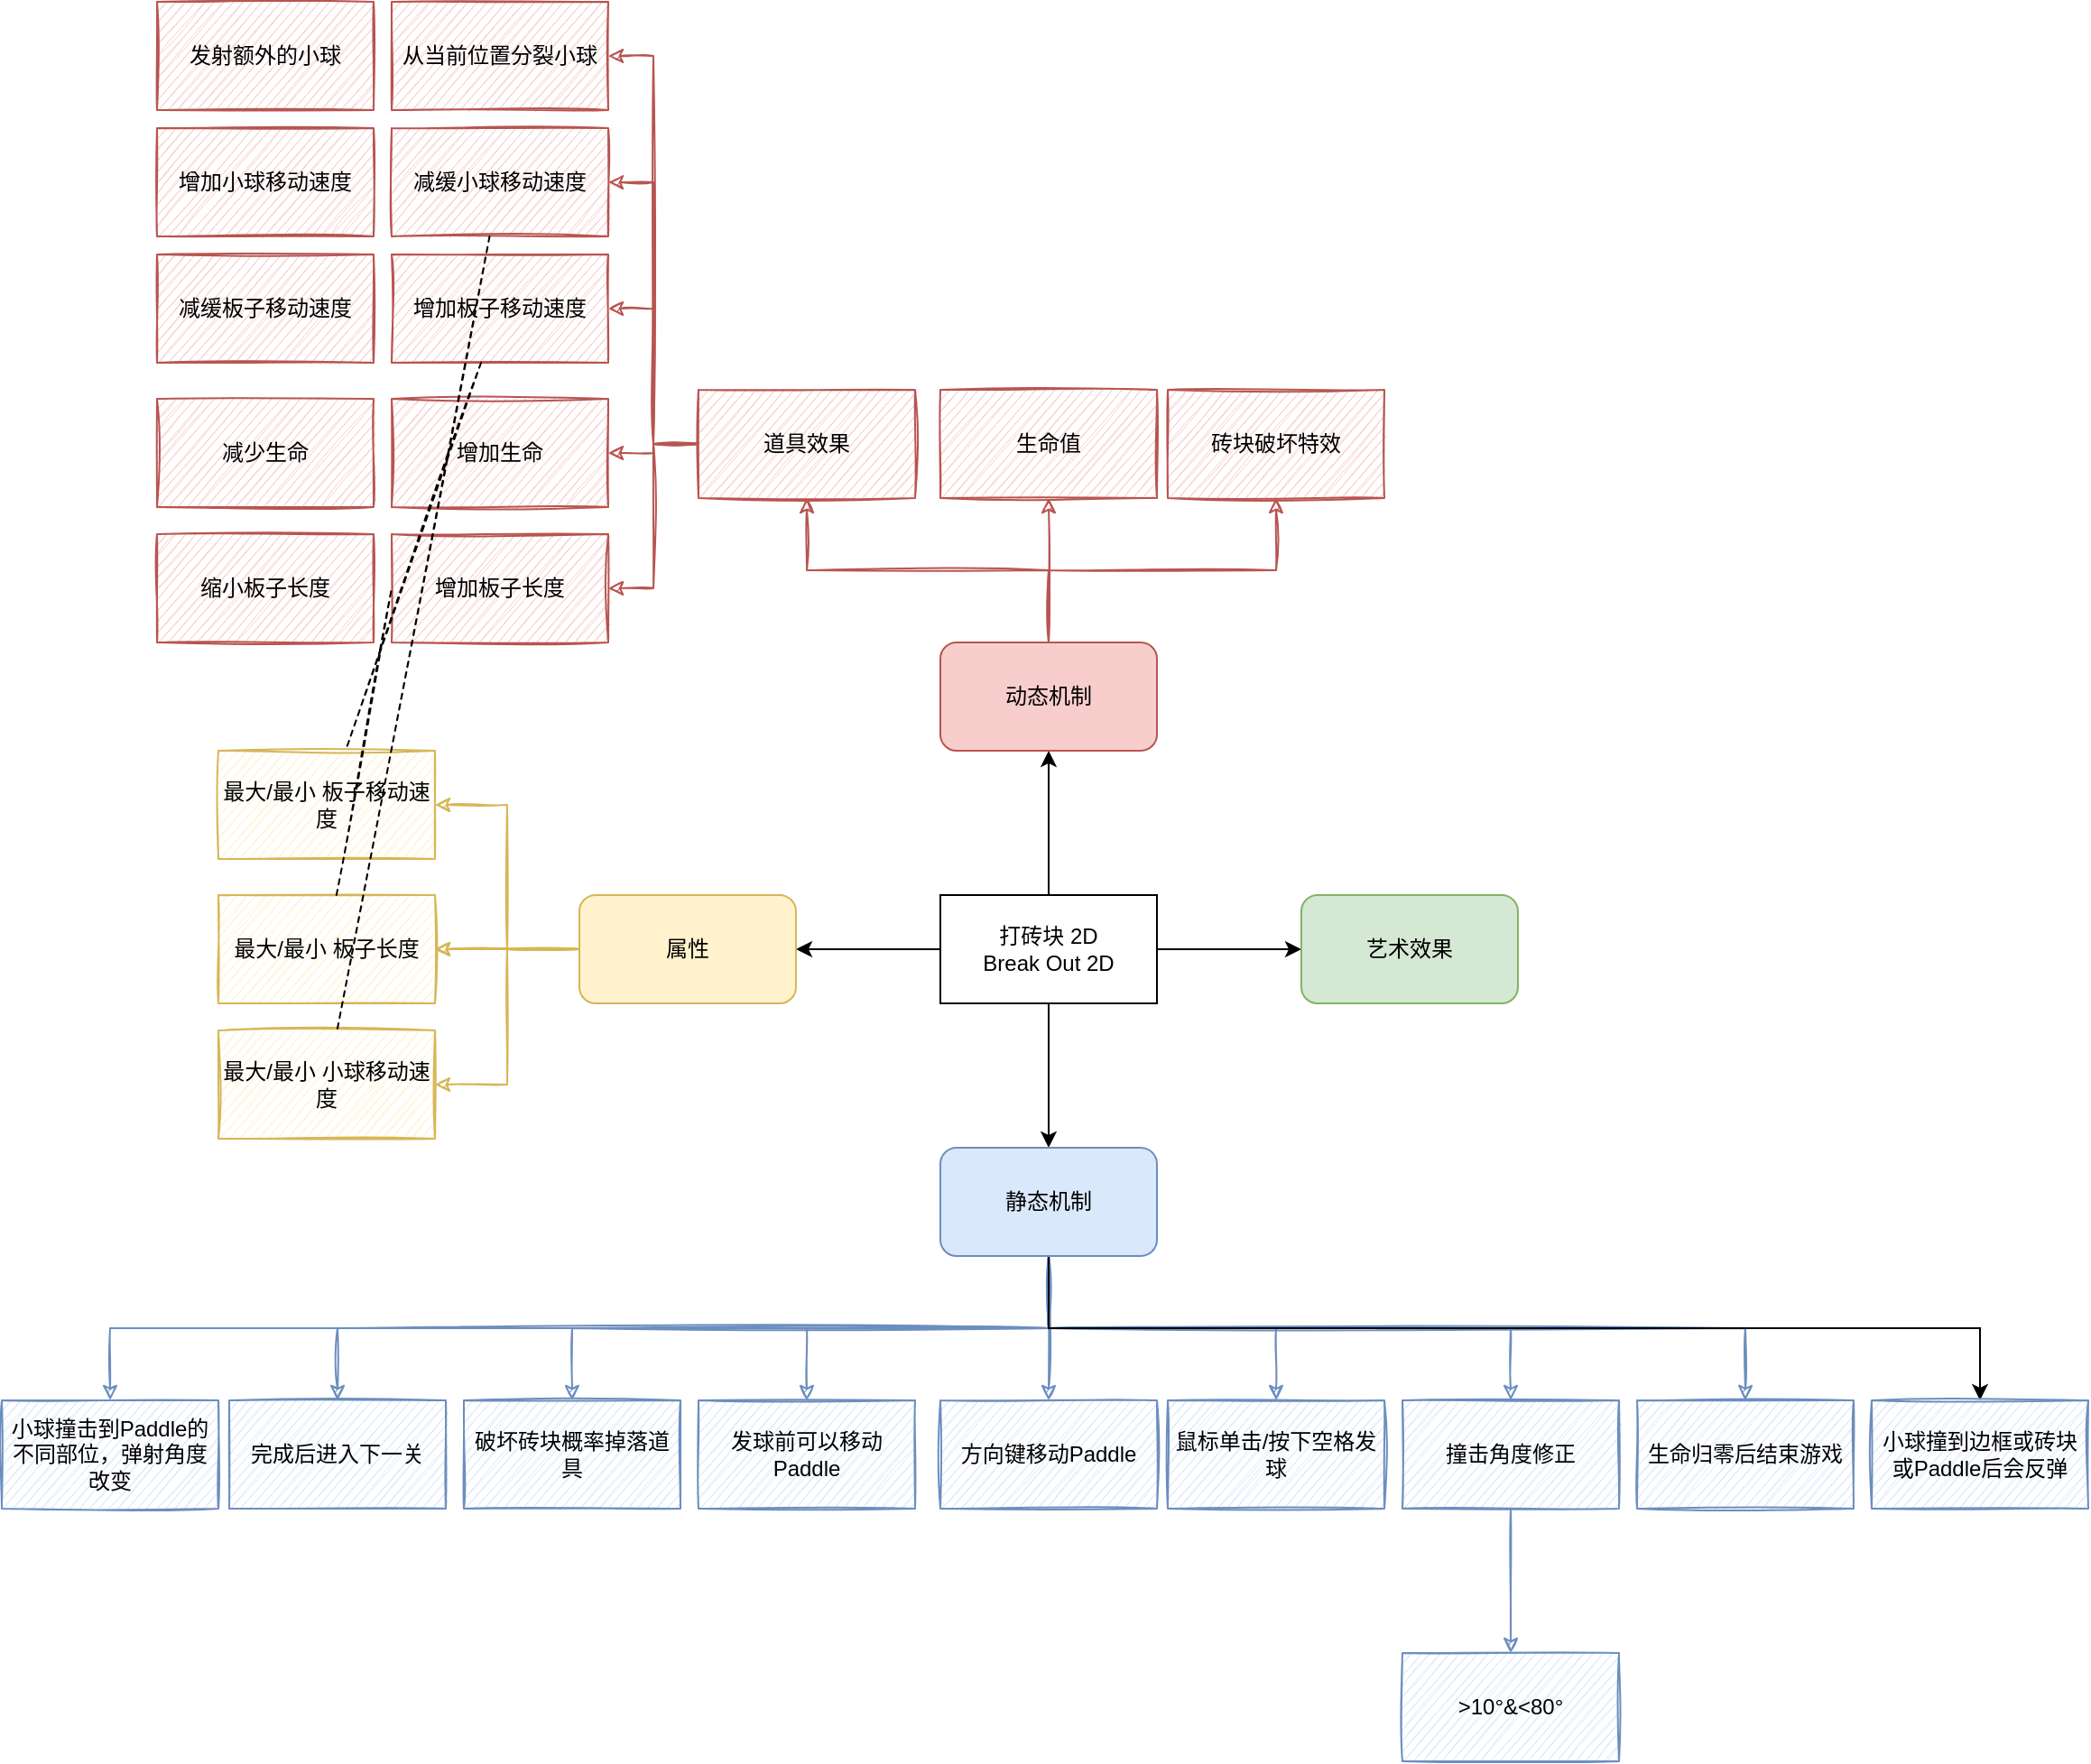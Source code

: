 <mxfile version="15.8.3" type="github" pages="2">
  <diagram id="j4yADAcBJTlE0MgHbFQH" name="Game Design">
    <mxGraphModel dx="2249" dy="767" grid="1" gridSize="10" guides="1" tooltips="1" connect="1" arrows="1" fold="1" page="1" pageScale="1" pageWidth="827" pageHeight="1169" math="0" shadow="0">
      <root>
        <mxCell id="0" />
        <mxCell id="1" parent="0" />
        <mxCell id="lZPO9G5ehcdFBOwL09j4-3" value="" style="edgeStyle=orthogonalEdgeStyle;rounded=0;orthogonalLoop=1;jettySize=auto;html=1;" parent="1" source="lZPO9G5ehcdFBOwL09j4-1" target="lZPO9G5ehcdFBOwL09j4-2" edge="1">
          <mxGeometry relative="1" as="geometry" />
        </mxCell>
        <mxCell id="lZPO9G5ehcdFBOwL09j4-5" value="" style="edgeStyle=orthogonalEdgeStyle;rounded=0;orthogonalLoop=1;jettySize=auto;html=1;" parent="1" source="lZPO9G5ehcdFBOwL09j4-1" target="lZPO9G5ehcdFBOwL09j4-4" edge="1">
          <mxGeometry relative="1" as="geometry" />
        </mxCell>
        <mxCell id="lZPO9G5ehcdFBOwL09j4-7" value="" style="edgeStyle=orthogonalEdgeStyle;rounded=0;orthogonalLoop=1;jettySize=auto;html=1;" parent="1" source="lZPO9G5ehcdFBOwL09j4-1" target="lZPO9G5ehcdFBOwL09j4-6" edge="1">
          <mxGeometry relative="1" as="geometry" />
        </mxCell>
        <mxCell id="lZPO9G5ehcdFBOwL09j4-9" value="" style="edgeStyle=orthogonalEdgeStyle;rounded=0;orthogonalLoop=1;jettySize=auto;html=1;" parent="1" source="lZPO9G5ehcdFBOwL09j4-1" target="lZPO9G5ehcdFBOwL09j4-8" edge="1">
          <mxGeometry relative="1" as="geometry" />
        </mxCell>
        <mxCell id="lZPO9G5ehcdFBOwL09j4-1" value="&lt;div&gt;打砖块 2D&lt;/div&gt;&lt;div&gt;Break Out 2D&lt;br&gt;&lt;/div&gt;" style="rounded=0;whiteSpace=wrap;html=1;" parent="1" vertex="1">
          <mxGeometry x="354" y="555" width="120" height="60" as="geometry" />
        </mxCell>
        <mxCell id="lZPO9G5ehcdFBOwL09j4-2" value="艺术效果" style="whiteSpace=wrap;html=1;rounded=1;fillColor=#d5e8d4;strokeColor=#82b366;" parent="1" vertex="1">
          <mxGeometry x="554" y="555" width="120" height="60" as="geometry" />
        </mxCell>
        <mxCell id="m0IgPKd1K75AwhOamDjl-6" value="" style="edgeStyle=orthogonalEdgeStyle;rounded=0;orthogonalLoop=1;jettySize=auto;html=1;sketch=1;fillColor=#f8cecc;strokeColor=#b85450;" parent="1" source="lZPO9G5ehcdFBOwL09j4-4" target="m0IgPKd1K75AwhOamDjl-5" edge="1">
          <mxGeometry relative="1" as="geometry" />
        </mxCell>
        <mxCell id="m0IgPKd1K75AwhOamDjl-20" value="" style="edgeStyle=orthogonalEdgeStyle;rounded=0;orthogonalLoop=1;jettySize=auto;html=1;exitX=0.5;exitY=0;exitDx=0;exitDy=0;sketch=1;fillColor=#f8cecc;strokeColor=#b85450;" parent="1" source="lZPO9G5ehcdFBOwL09j4-4" target="m0IgPKd1K75AwhOamDjl-19" edge="1">
          <mxGeometry relative="1" as="geometry" />
        </mxCell>
        <mxCell id="m0IgPKd1K75AwhOamDjl-26" value="" style="edgeStyle=orthogonalEdgeStyle;rounded=0;sketch=1;orthogonalLoop=1;jettySize=auto;html=1;exitX=0.5;exitY=0;exitDx=0;exitDy=0;fillColor=#f8cecc;strokeColor=#b85450;" parent="1" source="lZPO9G5ehcdFBOwL09j4-4" target="m0IgPKd1K75AwhOamDjl-25" edge="1">
          <mxGeometry relative="1" as="geometry" />
        </mxCell>
        <mxCell id="lZPO9G5ehcdFBOwL09j4-4" value="动态机制" style="whiteSpace=wrap;html=1;rounded=1;fillColor=#f8cecc;strokeColor=#b85450;" parent="1" vertex="1">
          <mxGeometry x="354" y="415" width="120" height="60" as="geometry" />
        </mxCell>
        <mxCell id="m0IgPKd1K75AwhOamDjl-12" value="" style="edgeStyle=orthogonalEdgeStyle;rounded=0;orthogonalLoop=1;jettySize=auto;html=1;sketch=1;fillColor=#fff2cc;strokeColor=#d6b656;" parent="1" source="lZPO9G5ehcdFBOwL09j4-6" edge="1">
          <mxGeometry relative="1" as="geometry">
            <mxPoint x="74" y="585" as="targetPoint" />
          </mxGeometry>
        </mxCell>
        <mxCell id="m0IgPKd1K75AwhOamDjl-24" value="" style="edgeStyle=orthogonalEdgeStyle;rounded=0;sketch=1;orthogonalLoop=1;jettySize=auto;html=1;fillColor=#fff2cc;strokeColor=#d6b656;" parent="1" source="lZPO9G5ehcdFBOwL09j4-6" target="m0IgPKd1K75AwhOamDjl-23" edge="1">
          <mxGeometry relative="1" as="geometry" />
        </mxCell>
        <mxCell id="m0IgPKd1K75AwhOamDjl-40" value="" style="edgeStyle=orthogonalEdgeStyle;rounded=0;sketch=1;orthogonalLoop=1;jettySize=auto;html=1;entryX=1;entryY=0.5;entryDx=0;entryDy=0;fillColor=#fff2cc;strokeColor=#d6b656;" parent="1" source="lZPO9G5ehcdFBOwL09j4-6" target="m0IgPKd1K75AwhOamDjl-39" edge="1">
          <mxGeometry relative="1" as="geometry" />
        </mxCell>
        <mxCell id="m0IgPKd1K75AwhOamDjl-42" value="" style="edgeStyle=orthogonalEdgeStyle;rounded=0;sketch=1;orthogonalLoop=1;jettySize=auto;html=1;entryX=1;entryY=0.5;entryDx=0;entryDy=0;fillColor=#fff2cc;strokeColor=#d6b656;" parent="1" source="lZPO9G5ehcdFBOwL09j4-6" target="m0IgPKd1K75AwhOamDjl-41" edge="1">
          <mxGeometry relative="1" as="geometry" />
        </mxCell>
        <mxCell id="lZPO9G5ehcdFBOwL09j4-6" value="属性" style="whiteSpace=wrap;html=1;rounded=1;fillColor=#fff2cc;strokeColor=#d6b656;" parent="1" vertex="1">
          <mxGeometry x="154" y="555" width="120" height="60" as="geometry" />
        </mxCell>
        <mxCell id="m0IgPKd1K75AwhOamDjl-2" value="" style="edgeStyle=orthogonalEdgeStyle;rounded=0;orthogonalLoop=1;jettySize=auto;html=1;sketch=1;fillColor=#dae8fc;strokeColor=#6c8ebf;" parent="1" source="lZPO9G5ehcdFBOwL09j4-8" target="m0IgPKd1K75AwhOamDjl-1" edge="1">
          <mxGeometry relative="1" as="geometry" />
        </mxCell>
        <mxCell id="m0IgPKd1K75AwhOamDjl-4" value="" style="edgeStyle=orthogonalEdgeStyle;rounded=0;orthogonalLoop=1;jettySize=auto;html=1;exitX=0.5;exitY=1;exitDx=0;exitDy=0;sketch=1;fillColor=#dae8fc;strokeColor=#6c8ebf;" parent="1" source="lZPO9G5ehcdFBOwL09j4-8" target="m0IgPKd1K75AwhOamDjl-3" edge="1">
          <mxGeometry relative="1" as="geometry" />
        </mxCell>
        <mxCell id="m0IgPKd1K75AwhOamDjl-10" value="" style="edgeStyle=orthogonalEdgeStyle;rounded=0;orthogonalLoop=1;jettySize=auto;html=1;exitX=0.5;exitY=1;exitDx=0;exitDy=0;sketch=1;fillColor=#dae8fc;strokeColor=#6c8ebf;" parent="1" source="lZPO9G5ehcdFBOwL09j4-8" target="m0IgPKd1K75AwhOamDjl-9" edge="1">
          <mxGeometry relative="1" as="geometry" />
        </mxCell>
        <mxCell id="m0IgPKd1K75AwhOamDjl-16" value="" style="edgeStyle=orthogonalEdgeStyle;rounded=0;orthogonalLoop=1;jettySize=auto;html=1;exitX=0.5;exitY=1;exitDx=0;exitDy=0;sketch=1;fillColor=#dae8fc;strokeColor=#6c8ebf;" parent="1" source="lZPO9G5ehcdFBOwL09j4-8" target="m0IgPKd1K75AwhOamDjl-15" edge="1">
          <mxGeometry relative="1" as="geometry" />
        </mxCell>
        <mxCell id="m0IgPKd1K75AwhOamDjl-22" value="" style="edgeStyle=orthogonalEdgeStyle;rounded=0;sketch=1;orthogonalLoop=1;jettySize=auto;html=1;exitX=0.5;exitY=1;exitDx=0;exitDy=0;fillColor=#dae8fc;strokeColor=#6c8ebf;" parent="1" source="lZPO9G5ehcdFBOwL09j4-8" target="m0IgPKd1K75AwhOamDjl-21" edge="1">
          <mxGeometry relative="1" as="geometry" />
        </mxCell>
        <mxCell id="m0IgPKd1K75AwhOamDjl-60" value="" style="edgeStyle=orthogonalEdgeStyle;rounded=0;sketch=1;orthogonalLoop=1;jettySize=auto;html=1;exitX=0.5;exitY=1;exitDx=0;exitDy=0;fillColor=#dae8fc;strokeColor=#6c8ebf;" parent="1" source="lZPO9G5ehcdFBOwL09j4-8" target="m0IgPKd1K75AwhOamDjl-59" edge="1">
          <mxGeometry relative="1" as="geometry" />
        </mxCell>
        <mxCell id="tSwqO1Vi5Pyf7Tqg999F-2" value="" style="edgeStyle=orthogonalEdgeStyle;rounded=0;sketch=1;orthogonalLoop=1;jettySize=auto;html=1;exitX=0.5;exitY=1;exitDx=0;exitDy=0;fillColor=#dae8fc;strokeColor=#6c8ebf;" parent="1" source="lZPO9G5ehcdFBOwL09j4-8" target="tSwqO1Vi5Pyf7Tqg999F-1" edge="1">
          <mxGeometry relative="1" as="geometry" />
        </mxCell>
        <mxCell id="dPDaBg9XrNF3BNNMCKit-2" value="" style="edgeStyle=orthogonalEdgeStyle;rounded=0;sketch=1;orthogonalLoop=1;jettySize=auto;html=1;exitX=0.5;exitY=1;exitDx=0;exitDy=0;fillColor=#dae8fc;strokeColor=#6c8ebf;" parent="1" source="lZPO9G5ehcdFBOwL09j4-8" target="dPDaBg9XrNF3BNNMCKit-1" edge="1">
          <mxGeometry relative="1" as="geometry" />
        </mxCell>
        <mxCell id="AQmOmKvc5tfeNi4i5-iy-2" value="" style="edgeStyle=orthogonalEdgeStyle;rounded=0;orthogonalLoop=1;jettySize=auto;html=1;exitX=0.5;exitY=1;exitDx=0;exitDy=0;" edge="1" parent="1" source="lZPO9G5ehcdFBOwL09j4-8" target="AQmOmKvc5tfeNi4i5-iy-1">
          <mxGeometry relative="1" as="geometry" />
        </mxCell>
        <mxCell id="lZPO9G5ehcdFBOwL09j4-8" value="静态机制" style="whiteSpace=wrap;html=1;rounded=1;fillColor=#dae8fc;strokeColor=#6c8ebf;" parent="1" vertex="1">
          <mxGeometry x="354" y="695" width="120" height="60" as="geometry" />
        </mxCell>
        <mxCell id="m0IgPKd1K75AwhOamDjl-1" value="方向键移动Paddle" style="whiteSpace=wrap;html=1;rounded=0;strokeColor=#6c8ebf;fillColor=#dae8fc;sketch=1;" parent="1" vertex="1">
          <mxGeometry x="354" y="835" width="120" height="60" as="geometry" />
        </mxCell>
        <mxCell id="m0IgPKd1K75AwhOamDjl-3" value="鼠标单击/按下空格发球" style="whiteSpace=wrap;html=1;rounded=0;strokeColor=#6c8ebf;fillColor=#dae8fc;sketch=1;" parent="1" vertex="1">
          <mxGeometry x="480" y="835" width="120" height="60" as="geometry" />
        </mxCell>
        <mxCell id="m0IgPKd1K75AwhOamDjl-5" value="生命值" style="whiteSpace=wrap;html=1;rounded=0;strokeColor=#b85450;fillColor=#f8cecc;sketch=1;" parent="1" vertex="1">
          <mxGeometry x="354" y="275" width="120" height="60" as="geometry" />
        </mxCell>
        <mxCell id="m0IgPKd1K75AwhOamDjl-9" value="发球前可以移动Paddle" style="whiteSpace=wrap;html=1;rounded=0;strokeColor=#6c8ebf;fillColor=#dae8fc;sketch=1;" parent="1" vertex="1">
          <mxGeometry x="220" y="835" width="120" height="60" as="geometry" />
        </mxCell>
        <mxCell id="m0IgPKd1K75AwhOamDjl-18" value="" style="edgeStyle=orthogonalEdgeStyle;rounded=0;orthogonalLoop=1;jettySize=auto;html=1;sketch=1;fillColor=#dae8fc;strokeColor=#6c8ebf;" parent="1" source="m0IgPKd1K75AwhOamDjl-15" target="m0IgPKd1K75AwhOamDjl-17" edge="1">
          <mxGeometry relative="1" as="geometry" />
        </mxCell>
        <mxCell id="m0IgPKd1K75AwhOamDjl-15" value="撞击角度修正" style="whiteSpace=wrap;html=1;rounded=0;strokeColor=#6c8ebf;fillColor=#dae8fc;sketch=1;" parent="1" vertex="1">
          <mxGeometry x="610" y="835" width="120" height="60" as="geometry" />
        </mxCell>
        <mxCell id="m0IgPKd1K75AwhOamDjl-17" value="&lt;div&gt;&amp;gt;10°&amp;amp;&amp;lt;80°&lt;/div&gt;" style="whiteSpace=wrap;html=1;rounded=0;strokeColor=#6c8ebf;fillColor=#dae8fc;sketch=1;" parent="1" vertex="1">
          <mxGeometry x="610" y="975" width="120" height="60" as="geometry" />
        </mxCell>
        <mxCell id="m0IgPKd1K75AwhOamDjl-19" value="砖块破坏特效" style="whiteSpace=wrap;html=1;rounded=0;strokeColor=#b85450;fillColor=#f8cecc;sketch=1;" parent="1" vertex="1">
          <mxGeometry x="480" y="275" width="120" height="60" as="geometry" />
        </mxCell>
        <mxCell id="m0IgPKd1K75AwhOamDjl-21" value="破坏砖块概率掉落道具" style="whiteSpace=wrap;html=1;rounded=0;strokeColor=#6c8ebf;fillColor=#dae8fc;sketch=1;" parent="1" vertex="1">
          <mxGeometry x="90" y="835" width="120" height="60" as="geometry" />
        </mxCell>
        <mxCell id="m0IgPKd1K75AwhOamDjl-23" value="最大/最小 板子长度" style="whiteSpace=wrap;html=1;rounded=0;strokeColor=#d6b656;fillColor=#fff2cc;sketch=1;" parent="1" vertex="1">
          <mxGeometry x="-46" y="555" width="120" height="60" as="geometry" />
        </mxCell>
        <mxCell id="m0IgPKd1K75AwhOamDjl-28" value="" style="edgeStyle=orthogonalEdgeStyle;rounded=0;sketch=1;orthogonalLoop=1;jettySize=auto;html=1;fillColor=#f8cecc;strokeColor=#b85450;" parent="1" source="m0IgPKd1K75AwhOamDjl-25" target="m0IgPKd1K75AwhOamDjl-27" edge="1">
          <mxGeometry relative="1" as="geometry" />
        </mxCell>
        <mxCell id="m0IgPKd1K75AwhOamDjl-30" value="" style="edgeStyle=orthogonalEdgeStyle;rounded=0;sketch=1;orthogonalLoop=1;jettySize=auto;html=1;startArrow=none;entryX=1;entryY=0.5;entryDx=0;entryDy=0;exitX=0;exitY=0.5;exitDx=0;exitDy=0;fillColor=#f8cecc;strokeColor=#b85450;" parent="1" source="m0IgPKd1K75AwhOamDjl-25" target="m0IgPKd1K75AwhOamDjl-29" edge="1">
          <mxGeometry relative="1" as="geometry">
            <mxPoint x="290" y="150" as="sourcePoint" />
          </mxGeometry>
        </mxCell>
        <mxCell id="m0IgPKd1K75AwhOamDjl-32" value="" style="edgeStyle=orthogonalEdgeStyle;rounded=0;sketch=1;orthogonalLoop=1;jettySize=auto;html=1;exitX=0;exitY=0.5;exitDx=0;exitDy=0;entryX=1;entryY=0.5;entryDx=0;entryDy=0;fillColor=#f8cecc;strokeColor=#b85450;" parent="1" source="m0IgPKd1K75AwhOamDjl-25" target="m0IgPKd1K75AwhOamDjl-31" edge="1">
          <mxGeometry relative="1" as="geometry" />
        </mxCell>
        <mxCell id="m0IgPKd1K75AwhOamDjl-34" value="" style="edgeStyle=orthogonalEdgeStyle;rounded=0;sketch=1;orthogonalLoop=1;jettySize=auto;html=1;exitX=0;exitY=0.5;exitDx=0;exitDy=0;entryX=1;entryY=0.5;entryDx=0;entryDy=0;fillColor=#f8cecc;strokeColor=#b85450;" parent="1" source="m0IgPKd1K75AwhOamDjl-25" target="m0IgPKd1K75AwhOamDjl-33" edge="1">
          <mxGeometry relative="1" as="geometry" />
        </mxCell>
        <mxCell id="m0IgPKd1K75AwhOamDjl-47" value="" style="edgeStyle=orthogonalEdgeStyle;rounded=0;sketch=1;orthogonalLoop=1;jettySize=auto;html=1;exitX=0;exitY=0.5;exitDx=0;exitDy=0;entryX=1;entryY=0.5;entryDx=0;entryDy=0;fillColor=#f8cecc;strokeColor=#b85450;" parent="1" source="m0IgPKd1K75AwhOamDjl-25" target="m0IgPKd1K75AwhOamDjl-46" edge="1">
          <mxGeometry relative="1" as="geometry">
            <mxPoint x="300" y="120" as="targetPoint" />
          </mxGeometry>
        </mxCell>
        <mxCell id="m0IgPKd1K75AwhOamDjl-25" value="道具效果" style="whiteSpace=wrap;html=1;rounded=0;strokeColor=#b85450;fillColor=#f8cecc;sketch=1;" parent="1" vertex="1">
          <mxGeometry x="220" y="275" width="120" height="60" as="geometry" />
        </mxCell>
        <mxCell id="m0IgPKd1K75AwhOamDjl-27" value="增加生命" style="whiteSpace=wrap;html=1;rounded=0;strokeColor=#b85450;fillColor=#f8cecc;sketch=1;" parent="1" vertex="1">
          <mxGeometry x="50" y="280" width="120" height="60" as="geometry" />
        </mxCell>
        <mxCell id="m0IgPKd1K75AwhOamDjl-29" value="从当前位置分裂小球" style="whiteSpace=wrap;html=1;rounded=0;strokeColor=#b85450;fillColor=#f8cecc;sketch=1;" parent="1" vertex="1">
          <mxGeometry x="50" y="60" width="120" height="60" as="geometry" />
        </mxCell>
        <mxCell id="m0IgPKd1K75AwhOamDjl-31" value="增加板子移动速度" style="whiteSpace=wrap;html=1;rounded=0;strokeColor=#b85450;fillColor=#f8cecc;sketch=1;" parent="1" vertex="1">
          <mxGeometry x="50" y="200" width="120" height="60" as="geometry" />
        </mxCell>
        <mxCell id="m0IgPKd1K75AwhOamDjl-33" value="增加板子长度" style="whiteSpace=wrap;html=1;rounded=0;strokeColor=#b85450;fillColor=#f8cecc;sketch=1;" parent="1" vertex="1">
          <mxGeometry x="50" y="355" width="120" height="60" as="geometry" />
        </mxCell>
        <mxCell id="m0IgPKd1K75AwhOamDjl-35" value="缩小板子长度" style="whiteSpace=wrap;html=1;rounded=0;strokeColor=#b85450;fillColor=#f8cecc;sketch=1;" parent="1" vertex="1">
          <mxGeometry x="-80" y="355" width="120" height="60" as="geometry" />
        </mxCell>
        <mxCell id="m0IgPKd1K75AwhOamDjl-37" value="增加小球移动速度" style="whiteSpace=wrap;html=1;rounded=0;strokeColor=#b85450;fillColor=#f8cecc;sketch=1;" parent="1" vertex="1">
          <mxGeometry x="-80" y="130" width="120" height="60" as="geometry" />
        </mxCell>
        <mxCell id="m0IgPKd1K75AwhOamDjl-39" value="最大/最小 板子移动速度" style="whiteSpace=wrap;html=1;rounded=0;strokeColor=#d6b656;fillColor=#fff2cc;sketch=1;" parent="1" vertex="1">
          <mxGeometry x="-46" y="475" width="120" height="60" as="geometry" />
        </mxCell>
        <mxCell id="m0IgPKd1K75AwhOamDjl-41" value="最大/最小 小球移动速度" style="whiteSpace=wrap;html=1;rounded=0;strokeColor=#d6b656;fillColor=#fff2cc;sketch=1;" parent="1" vertex="1">
          <mxGeometry x="-46" y="630" width="120" height="60" as="geometry" />
        </mxCell>
        <mxCell id="m0IgPKd1K75AwhOamDjl-44" value="减少生命" style="whiteSpace=wrap;html=1;rounded=0;strokeColor=#b85450;fillColor=#f8cecc;sketch=1;" parent="1" vertex="1">
          <mxGeometry x="-80" y="280" width="120" height="60" as="geometry" />
        </mxCell>
        <mxCell id="m0IgPKd1K75AwhOamDjl-48" value="减缓板子移动速度" style="whiteSpace=wrap;html=1;rounded=0;strokeColor=#b85450;fillColor=#f8cecc;sketch=1;" parent="1" vertex="1">
          <mxGeometry x="-80" y="200" width="120" height="60" as="geometry" />
        </mxCell>
        <mxCell id="m0IgPKd1K75AwhOamDjl-46" value="减缓小球移动速度" style="whiteSpace=wrap;html=1;rounded=0;strokeColor=#b85450;fillColor=#f8cecc;sketch=1;" parent="1" vertex="1">
          <mxGeometry x="50" y="130" width="120" height="60" as="geometry" />
        </mxCell>
        <mxCell id="m0IgPKd1K75AwhOamDjl-53" value="发射额外的小球" style="whiteSpace=wrap;html=1;rounded=0;strokeColor=#b85450;fillColor=#f8cecc;sketch=1;" parent="1" vertex="1">
          <mxGeometry x="-80" y="60" width="120" height="60" as="geometry" />
        </mxCell>
        <mxCell id="m0IgPKd1K75AwhOamDjl-54" value="" style="endArrow=none;dashed=1;html=1;rounded=0;sketch=1;entryX=0;entryY=0.5;entryDx=0;entryDy=0;" parent="1" source="m0IgPKd1K75AwhOamDjl-23" target="m0IgPKd1K75AwhOamDjl-33" edge="1">
          <mxGeometry width="50" height="50" relative="1" as="geometry">
            <mxPoint x="-280" y="520" as="sourcePoint" />
            <mxPoint x="-230" y="470" as="targetPoint" />
          </mxGeometry>
        </mxCell>
        <mxCell id="m0IgPKd1K75AwhOamDjl-55" value="" style="endArrow=none;dashed=1;html=1;rounded=0;sketch=1;" parent="1" source="m0IgPKd1K75AwhOamDjl-31" target="m0IgPKd1K75AwhOamDjl-39" edge="1">
          <mxGeometry width="50" height="50" relative="1" as="geometry">
            <mxPoint x="-250" y="510" as="sourcePoint" />
            <mxPoint x="-200" y="460" as="targetPoint" />
          </mxGeometry>
        </mxCell>
        <mxCell id="m0IgPKd1K75AwhOamDjl-56" value="" style="endArrow=none;dashed=1;html=1;rounded=0;sketch=1;" parent="1" source="m0IgPKd1K75AwhOamDjl-46" target="m0IgPKd1K75AwhOamDjl-41" edge="1">
          <mxGeometry width="50" height="50" relative="1" as="geometry">
            <mxPoint x="-200" y="620" as="sourcePoint" />
            <mxPoint x="-150" y="570" as="targetPoint" />
          </mxGeometry>
        </mxCell>
        <mxCell id="m0IgPKd1K75AwhOamDjl-59" value="完成后进入下一关" style="whiteSpace=wrap;html=1;rounded=0;strokeColor=#6c8ebf;fillColor=#dae8fc;sketch=1;" parent="1" vertex="1">
          <mxGeometry x="-40" y="835" width="120" height="60" as="geometry" />
        </mxCell>
        <mxCell id="tSwqO1Vi5Pyf7Tqg999F-1" value="生命归零后结束游戏" style="whiteSpace=wrap;html=1;rounded=0;strokeColor=#6c8ebf;fillColor=#dae8fc;sketch=1;" parent="1" vertex="1">
          <mxGeometry x="740" y="835" width="120" height="60" as="geometry" />
        </mxCell>
        <mxCell id="dPDaBg9XrNF3BNNMCKit-1" value="小球撞击到Paddle的不同部位，弹射角度改变" style="whiteSpace=wrap;html=1;rounded=0;strokeColor=#6c8ebf;fillColor=#dae8fc;sketch=1;" parent="1" vertex="1">
          <mxGeometry x="-166" y="835" width="120" height="60" as="geometry" />
        </mxCell>
        <mxCell id="AQmOmKvc5tfeNi4i5-iy-1" value="小球撞到边框或砖块或Paddle后会反弹" style="whiteSpace=wrap;html=1;rounded=0;strokeColor=#6c8ebf;fillColor=#dae8fc;sketch=1;" vertex="1" parent="1">
          <mxGeometry x="870" y="835" width="120" height="60" as="geometry" />
        </mxCell>
      </root>
    </mxGraphModel>
  </diagram>
  <diagram id="9mextw0oVyvGEGGCA2Yd" name="Game Structure">
    <mxGraphModel dx="2889" dy="1112" grid="1" gridSize="10" guides="1" tooltips="1" connect="1" arrows="1" fold="1" page="1" pageScale="1" pageWidth="827" pageHeight="1169" math="0" shadow="0">
      <root>
        <mxCell id="uuFzfXdyZzTkFxvxR00C-0" />
        <mxCell id="uuFzfXdyZzTkFxvxR00C-1" parent="uuFzfXdyZzTkFxvxR00C-0" />
        <mxCell id="GmsSr2zwYf_i3lfqAFIg-0" value="" style="edgeStyle=orthogonalEdgeStyle;rounded=0;orthogonalLoop=1;jettySize=auto;html=1;" parent="uuFzfXdyZzTkFxvxR00C-1" source="GmsSr2zwYf_i3lfqAFIg-5" target="GmsSr2zwYf_i3lfqAFIg-6" edge="1">
          <mxGeometry relative="1" as="geometry" />
        </mxCell>
        <mxCell id="GmsSr2zwYf_i3lfqAFIg-1" value="" style="edgeStyle=orthogonalEdgeStyle;rounded=0;orthogonalLoop=1;jettySize=auto;html=1;" parent="uuFzfXdyZzTkFxvxR00C-1" source="GmsSr2zwYf_i3lfqAFIg-5" target="GmsSr2zwYf_i3lfqAFIg-7" edge="1">
          <mxGeometry relative="1" as="geometry" />
        </mxCell>
        <mxCell id="GmsSr2zwYf_i3lfqAFIg-2" value="" style="edgeStyle=orthogonalEdgeStyle;rounded=0;orthogonalLoop=1;jettySize=auto;html=1;" parent="uuFzfXdyZzTkFxvxR00C-1" source="GmsSr2zwYf_i3lfqAFIg-5" target="GmsSr2zwYf_i3lfqAFIg-8" edge="1">
          <mxGeometry relative="1" as="geometry" />
        </mxCell>
        <mxCell id="GmsSr2zwYf_i3lfqAFIg-3" value="" style="edgeStyle=orthogonalEdgeStyle;rounded=0;orthogonalLoop=1;jettySize=auto;html=1;" parent="uuFzfXdyZzTkFxvxR00C-1" source="GmsSr2zwYf_i3lfqAFIg-5" target="GmsSr2zwYf_i3lfqAFIg-9" edge="1">
          <mxGeometry relative="1" as="geometry" />
        </mxCell>
        <mxCell id="GmsSr2zwYf_i3lfqAFIg-4" value="" style="edgeStyle=orthogonalEdgeStyle;rounded=0;sketch=0;orthogonalLoop=1;jettySize=auto;html=1;shadow=0;entryX=0;entryY=0.5;entryDx=0;entryDy=0;" parent="uuFzfXdyZzTkFxvxR00C-1" source="GmsSr2zwYf_i3lfqAFIg-5" target="GmsSr2zwYf_i3lfqAFIg-10" edge="1">
          <mxGeometry relative="1" as="geometry" />
        </mxCell>
        <mxCell id="GmsSr2zwYf_i3lfqAFIg-5" value="&lt;div&gt;打砖块 2D&lt;br&gt;&lt;/div&gt;&lt;div&gt;Breakout 2D&lt;/div&gt;" style="rounded=0;whiteSpace=wrap;html=1;" parent="uuFzfXdyZzTkFxvxR00C-1" vertex="1">
          <mxGeometry x="354" y="555" width="120" height="60" as="geometry" />
        </mxCell>
        <mxCell id="Kpxj5F9NC7Hcf8MuxwXi-1" value="" style="edgeStyle=orthogonalEdgeStyle;rounded=0;sketch=1;orthogonalLoop=1;jettySize=auto;html=1;fillColor=#f8cecc;strokeColor=#b85450;" parent="uuFzfXdyZzTkFxvxR00C-1" source="GmsSr2zwYf_i3lfqAFIg-6" target="Kpxj5F9NC7Hcf8MuxwXi-0" edge="1">
          <mxGeometry relative="1" as="geometry" />
        </mxCell>
        <mxCell id="GmsSr2zwYf_i3lfqAFIg-6" value="&lt;div&gt;Enums&lt;/div&gt;&lt;div&gt;枚举&lt;br&gt;&lt;/div&gt;" style="whiteSpace=wrap;html=1;rounded=1;fillColor=#f8cecc;strokeColor=#b85450;sketch=0;" parent="uuFzfXdyZzTkFxvxR00C-1" vertex="1">
          <mxGeometry x="354" y="415" width="120" height="60" as="geometry" />
        </mxCell>
        <mxCell id="Kpxj5F9NC7Hcf8MuxwXi-3" value="" style="edgeStyle=orthogonalEdgeStyle;rounded=0;sketch=1;orthogonalLoop=1;jettySize=auto;html=1;fillColor=#d5e8d4;strokeColor=#82b366;" parent="uuFzfXdyZzTkFxvxR00C-1" source="GmsSr2zwYf_i3lfqAFIg-7" target="Kpxj5F9NC7Hcf8MuxwXi-2" edge="1">
          <mxGeometry relative="1" as="geometry" />
        </mxCell>
        <mxCell id="HQX9oofSXuFN23WW5Z-N-1" value="" style="edgeStyle=orthogonalEdgeStyle;rounded=0;sketch=1;orthogonalLoop=1;jettySize=auto;html=1;entryX=0;entryY=0.5;entryDx=0;entryDy=0;fillColor=#d5e8d4;strokeColor=#82b366;" parent="uuFzfXdyZzTkFxvxR00C-1" source="GmsSr2zwYf_i3lfqAFIg-7" target="HQX9oofSXuFN23WW5Z-N-0" edge="1">
          <mxGeometry relative="1" as="geometry" />
        </mxCell>
        <mxCell id="HQX9oofSXuFN23WW5Z-N-3" value="" style="edgeStyle=orthogonalEdgeStyle;rounded=0;sketch=1;orthogonalLoop=1;jettySize=auto;html=1;entryX=0;entryY=0.5;entryDx=0;entryDy=0;fillColor=#d5e8d4;strokeColor=#82b366;" parent="uuFzfXdyZzTkFxvxR00C-1" source="GmsSr2zwYf_i3lfqAFIg-7" target="HQX9oofSXuFN23WW5Z-N-2" edge="1">
          <mxGeometry relative="1" as="geometry" />
        </mxCell>
        <mxCell id="0vdhFtSsj3f7KYkm6HMj-17" value="" style="edgeStyle=orthogonalEdgeStyle;rounded=0;sketch=1;orthogonalLoop=1;jettySize=auto;html=1;entryX=0;entryY=0.5;entryDx=0;entryDy=0;fillColor=#d5e8d4;strokeColor=#82b366;" parent="uuFzfXdyZzTkFxvxR00C-1" source="GmsSr2zwYf_i3lfqAFIg-7" target="0vdhFtSsj3f7KYkm6HMj-16" edge="1">
          <mxGeometry relative="1" as="geometry" />
        </mxCell>
        <mxCell id="GmsSr2zwYf_i3lfqAFIg-7" value="&lt;div&gt;Game Objects&lt;/div&gt;游戏对象" style="whiteSpace=wrap;html=1;rounded=1;fillColor=#d5e8d4;strokeColor=#82b366;sketch=0;" parent="uuFzfXdyZzTkFxvxR00C-1" vertex="1">
          <mxGeometry x="554" y="555" width="120" height="60" as="geometry" />
        </mxCell>
        <mxCell id="Kpxj5F9NC7Hcf8MuxwXi-7" value="" style="edgeStyle=orthogonalEdgeStyle;rounded=0;sketch=1;orthogonalLoop=1;jettySize=auto;html=1;fillColor=#dae8fc;strokeColor=#6c8ebf;exitX=0.5;exitY=1;exitDx=0;exitDy=0;" parent="uuFzfXdyZzTkFxvxR00C-1" source="GmsSr2zwYf_i3lfqAFIg-8" target="Kpxj5F9NC7Hcf8MuxwXi-6" edge="1">
          <mxGeometry relative="1" as="geometry" />
        </mxCell>
        <mxCell id="2XwQVIYbjwrB-QFxlzP2-19" value="" style="edgeStyle=orthogonalEdgeStyle;rounded=0;sketch=1;orthogonalLoop=1;jettySize=auto;html=1;exitX=0.5;exitY=1;exitDx=0;exitDy=0;fillColor=#dae8fc;strokeColor=#6c8ebf;" parent="uuFzfXdyZzTkFxvxR00C-1" source="GmsSr2zwYf_i3lfqAFIg-8" target="2XwQVIYbjwrB-QFxlzP2-18" edge="1">
          <mxGeometry relative="1" as="geometry" />
        </mxCell>
        <mxCell id="GmsSr2zwYf_i3lfqAFIg-8" value="DataObjects (Non MonoBehaviour)" style="whiteSpace=wrap;html=1;rounded=1;fillColor=#dae8fc;strokeColor=#6c8ebf;sketch=0;" parent="uuFzfXdyZzTkFxvxR00C-1" vertex="1">
          <mxGeometry x="354" y="695" width="120" height="60" as="geometry" />
        </mxCell>
        <mxCell id="Kpxj5F9NC7Hcf8MuxwXi-9" value="" style="edgeStyle=orthogonalEdgeStyle;rounded=0;sketch=1;orthogonalLoop=1;jettySize=auto;html=1;fillColor=#fff2cc;strokeColor=#d6b656;" parent="uuFzfXdyZzTkFxvxR00C-1" source="GmsSr2zwYf_i3lfqAFIg-9" target="Kpxj5F9NC7Hcf8MuxwXi-8" edge="1">
          <mxGeometry relative="1" as="geometry" />
        </mxCell>
        <mxCell id="AwJRDwYDlifmoRVsQUEh-1" value="" style="edgeStyle=orthogonalEdgeStyle;rounded=0;sketch=1;orthogonalLoop=1;jettySize=auto;html=1;entryX=1;entryY=0.5;entryDx=0;entryDy=0;fillColor=#fff2cc;strokeColor=#d6b656;" parent="uuFzfXdyZzTkFxvxR00C-1" source="GmsSr2zwYf_i3lfqAFIg-9" target="AwJRDwYDlifmoRVsQUEh-0" edge="1">
          <mxGeometry relative="1" as="geometry" />
        </mxCell>
        <mxCell id="HQX9oofSXuFN23WW5Z-N-20" value="" style="edgeStyle=orthogonalEdgeStyle;rounded=0;sketch=1;orthogonalLoop=1;jettySize=auto;html=1;entryX=1;entryY=0.5;entryDx=0;entryDy=0;fillColor=#fff2cc;strokeColor=#d6b656;" parent="uuFzfXdyZzTkFxvxR00C-1" source="GmsSr2zwYf_i3lfqAFIg-9" target="HQX9oofSXuFN23WW5Z-N-19" edge="1">
          <mxGeometry relative="1" as="geometry" />
        </mxCell>
        <mxCell id="HQX9oofSXuFN23WW5Z-N-22" value="" style="edgeStyle=orthogonalEdgeStyle;rounded=0;sketch=1;orthogonalLoop=1;jettySize=auto;html=1;entryX=1;entryY=0.5;entryDx=0;entryDy=0;fillColor=#fff2cc;strokeColor=#d6b656;" parent="uuFzfXdyZzTkFxvxR00C-1" source="GmsSr2zwYf_i3lfqAFIg-9" target="HQX9oofSXuFN23WW5Z-N-21" edge="1">
          <mxGeometry relative="1" as="geometry" />
        </mxCell>
        <mxCell id="GmsSr2zwYf_i3lfqAFIg-9" value="&lt;div&gt;Managers&lt;/div&gt;&lt;div&gt;管理&lt;br&gt;&lt;/div&gt;" style="whiteSpace=wrap;html=1;rounded=1;fillColor=#fff2cc;strokeColor=#d6b656;" parent="uuFzfXdyZzTkFxvxR00C-1" vertex="1">
          <mxGeometry x="154" y="555" width="120" height="60" as="geometry" />
        </mxCell>
        <mxCell id="Kpxj5F9NC7Hcf8MuxwXi-5" value="" style="edgeStyle=orthogonalEdgeStyle;rounded=0;sketch=1;orthogonalLoop=1;jettySize=auto;html=1;fillColor=#e1d5e7;strokeColor=#9673a6;" parent="uuFzfXdyZzTkFxvxR00C-1" source="GmsSr2zwYf_i3lfqAFIg-10" target="Kpxj5F9NC7Hcf8MuxwXi-4" edge="1">
          <mxGeometry relative="1" as="geometry" />
        </mxCell>
        <mxCell id="HQX9oofSXuFN23WW5Z-N-6" value="" style="edgeStyle=orthogonalEdgeStyle;rounded=0;sketch=1;orthogonalLoop=1;jettySize=auto;html=1;entryX=0;entryY=0.5;entryDx=0;entryDy=0;fillColor=#e1d5e7;strokeColor=#9673a6;" parent="uuFzfXdyZzTkFxvxR00C-1" source="GmsSr2zwYf_i3lfqAFIg-10" target="HQX9oofSXuFN23WW5Z-N-5" edge="1">
          <mxGeometry relative="1" as="geometry" />
        </mxCell>
        <mxCell id="HQX9oofSXuFN23WW5Z-N-13" value="" style="edgeStyle=orthogonalEdgeStyle;rounded=0;sketch=1;orthogonalLoop=1;jettySize=auto;html=1;entryX=0;entryY=0.5;entryDx=0;entryDy=0;fillColor=#e1d5e7;strokeColor=#9673a6;" parent="uuFzfXdyZzTkFxvxR00C-1" source="GmsSr2zwYf_i3lfqAFIg-10" target="HQX9oofSXuFN23WW5Z-N-12" edge="1">
          <mxGeometry relative="1" as="geometry" />
        </mxCell>
        <mxCell id="HQX9oofSXuFN23WW5Z-N-16" value="" style="edgeStyle=orthogonalEdgeStyle;rounded=0;sketch=1;orthogonalLoop=1;jettySize=auto;html=1;entryX=0;entryY=0.5;entryDx=0;entryDy=0;fillColor=#e1d5e7;strokeColor=#9673a6;" parent="uuFzfXdyZzTkFxvxR00C-1" source="GmsSr2zwYf_i3lfqAFIg-10" target="HQX9oofSXuFN23WW5Z-N-15" edge="1">
          <mxGeometry relative="1" as="geometry" />
        </mxCell>
        <mxCell id="0vdhFtSsj3f7KYkm6HMj-3" value="" style="edgeStyle=orthogonalEdgeStyle;rounded=0;sketch=1;orthogonalLoop=1;jettySize=auto;html=1;entryX=0;entryY=0.5;entryDx=0;entryDy=0;fillColor=#e1d5e7;strokeColor=#9673a6;" parent="uuFzfXdyZzTkFxvxR00C-1" source="GmsSr2zwYf_i3lfqAFIg-10" target="0vdhFtSsj3f7KYkm6HMj-2" edge="1">
          <mxGeometry relative="1" as="geometry" />
        </mxCell>
        <mxCell id="GmsSr2zwYf_i3lfqAFIg-10" value="&lt;div&gt;UI&lt;/div&gt;游戏界面" style="whiteSpace=wrap;html=1;rounded=1;fillColor=#e1d5e7;strokeColor=#9673a6;" parent="uuFzfXdyZzTkFxvxR00C-1" vertex="1">
          <mxGeometry x="554" y="695" width="120" height="60" as="geometry" />
        </mxCell>
        <mxCell id="0vdhFtSsj3f7KYkm6HMj-1" value="" style="edgeStyle=orthogonalEdgeStyle;rounded=0;sketch=1;orthogonalLoop=1;jettySize=auto;html=1;exitX=0.5;exitY=0;exitDx=0;exitDy=0;fillColor=#f8cecc;strokeColor=#b85450;" parent="uuFzfXdyZzTkFxvxR00C-1" source="GmsSr2zwYf_i3lfqAFIg-6" target="0vdhFtSsj3f7KYkm6HMj-0" edge="1">
          <mxGeometry relative="1" as="geometry" />
        </mxCell>
        <mxCell id="Kpxj5F9NC7Hcf8MuxwXi-0" value="道具种类" style="whiteSpace=wrap;html=1;rounded=0;strokeColor=#b85450;fillColor=#f8cecc;sketch=1;" parent="uuFzfXdyZzTkFxvxR00C-1" vertex="1">
          <mxGeometry x="354" y="275" width="120" height="60" as="geometry" />
        </mxCell>
        <mxCell id="Kpxj5F9NC7Hcf8MuxwXi-2" value="Paddle" style="whiteSpace=wrap;html=1;rounded=0;strokeColor=#82b366;fillColor=#d5e8d4;sketch=1;" parent="uuFzfXdyZzTkFxvxR00C-1" vertex="1">
          <mxGeometry x="754" y="555" width="120" height="60" as="geometry" />
        </mxCell>
        <mxCell id="Kpxj5F9NC7Hcf8MuxwXi-4" value="主界面" style="whiteSpace=wrap;html=1;rounded=0;strokeColor=#9673a6;fillColor=#e1d5e7;sketch=1;" parent="uuFzfXdyZzTkFxvxR00C-1" vertex="1">
          <mxGeometry x="754" y="695" width="120" height="60" as="geometry" />
        </mxCell>
        <mxCell id="0vdhFtSsj3f7KYkm6HMj-11" value="" style="edgeStyle=orthogonalEdgeStyle;rounded=0;sketch=1;orthogonalLoop=1;jettySize=auto;html=1;fillColor=#dae8fc;strokeColor=#6c8ebf;exitX=0.5;exitY=1;exitDx=0;exitDy=0;" parent="uuFzfXdyZzTkFxvxR00C-1" source="Kpxj5F9NC7Hcf8MuxwXi-6" target="0vdhFtSsj3f7KYkm6HMj-10" edge="1">
          <mxGeometry relative="1" as="geometry" />
        </mxCell>
        <mxCell id="0vdhFtSsj3f7KYkm6HMj-13" value="" style="edgeStyle=orthogonalEdgeStyle;rounded=0;sketch=1;orthogonalLoop=1;jettySize=auto;html=1;exitX=0.5;exitY=1;exitDx=0;exitDy=0;fillColor=#dae8fc;strokeColor=#6c8ebf;" parent="uuFzfXdyZzTkFxvxR00C-1" source="GmsSr2zwYf_i3lfqAFIg-8" target="0vdhFtSsj3f7KYkm6HMj-12" edge="1">
          <mxGeometry relative="1" as="geometry" />
        </mxCell>
        <mxCell id="2XwQVIYbjwrB-QFxlzP2-11" value="" style="edgeStyle=orthogonalEdgeStyle;rounded=0;sketch=1;orthogonalLoop=1;jettySize=auto;html=1;exitX=0.5;exitY=1;exitDx=0;exitDy=0;fillColor=#dae8fc;strokeColor=#6c8ebf;" parent="uuFzfXdyZzTkFxvxR00C-1" source="Kpxj5F9NC7Hcf8MuxwXi-6" target="2XwQVIYbjwrB-QFxlzP2-10" edge="1">
          <mxGeometry relative="1" as="geometry" />
        </mxCell>
        <mxCell id="Kpxj5F9NC7Hcf8MuxwXi-6" value="小球类" style="whiteSpace=wrap;html=1;rounded=0;strokeColor=#6c8ebf;fillColor=#dae8fc;sketch=1;" parent="uuFzfXdyZzTkFxvxR00C-1" vertex="1">
          <mxGeometry x="554" y="835" width="120" height="60" as="geometry" />
        </mxCell>
        <mxCell id="Kpxj5F9NC7Hcf8MuxwXi-8" value="UI 管理" style="whiteSpace=wrap;html=1;rounded=0;strokeColor=#d6b656;fillColor=#fff2cc;sketch=1;" parent="uuFzfXdyZzTkFxvxR00C-1" vertex="1">
          <mxGeometry x="-46" y="555" width="120" height="60" as="geometry" />
        </mxCell>
        <mxCell id="AwJRDwYDlifmoRVsQUEh-0" value="声音管理" style="whiteSpace=wrap;html=1;rounded=0;strokeColor=#d6b656;fillColor=#fff2cc;sketch=1;" parent="uuFzfXdyZzTkFxvxR00C-1" vertex="1">
          <mxGeometry x="-46" y="620" width="120" height="60" as="geometry" />
        </mxCell>
        <mxCell id="HQX9oofSXuFN23WW5Z-N-0" value="小球" style="whiteSpace=wrap;html=1;rounded=0;strokeColor=#82b366;fillColor=#d5e8d4;sketch=1;" parent="uuFzfXdyZzTkFxvxR00C-1" vertex="1">
          <mxGeometry x="754" y="480" width="120" height="60" as="geometry" />
        </mxCell>
        <mxCell id="HQX9oofSXuFN23WW5Z-N-2" value="砖块" style="whiteSpace=wrap;html=1;rounded=0;strokeColor=#82b366;fillColor=#d5e8d4;sketch=1;" parent="uuFzfXdyZzTkFxvxR00C-1" vertex="1">
          <mxGeometry x="754" y="410" width="120" height="60" as="geometry" />
        </mxCell>
        <mxCell id="HQX9oofSXuFN23WW5Z-N-8" value="" style="edgeStyle=orthogonalEdgeStyle;rounded=0;sketch=1;orthogonalLoop=1;jettySize=auto;html=1;fillColor=#e1d5e7;strokeColor=#9673a6;" parent="uuFzfXdyZzTkFxvxR00C-1" source="HQX9oofSXuFN23WW5Z-N-5" target="HQX9oofSXuFN23WW5Z-N-7" edge="1">
          <mxGeometry relative="1" as="geometry" />
        </mxCell>
        <mxCell id="HQX9oofSXuFN23WW5Z-N-10" value="" style="edgeStyle=orthogonalEdgeStyle;rounded=0;sketch=1;orthogonalLoop=1;jettySize=auto;html=1;entryX=0;entryY=0.5;entryDx=0;entryDy=0;fillColor=#e1d5e7;strokeColor=#9673a6;" parent="uuFzfXdyZzTkFxvxR00C-1" source="HQX9oofSXuFN23WW5Z-N-5" target="HQX9oofSXuFN23WW5Z-N-9" edge="1">
          <mxGeometry relative="1" as="geometry" />
        </mxCell>
        <mxCell id="HQX9oofSXuFN23WW5Z-N-18" value="" style="edgeStyle=orthogonalEdgeStyle;rounded=0;sketch=1;orthogonalLoop=1;jettySize=auto;html=1;entryX=0;entryY=0.5;entryDx=0;entryDy=0;fillColor=#e1d5e7;strokeColor=#9673a6;" parent="uuFzfXdyZzTkFxvxR00C-1" source="HQX9oofSXuFN23WW5Z-N-5" target="HQX9oofSXuFN23WW5Z-N-17" edge="1">
          <mxGeometry relative="1" as="geometry" />
        </mxCell>
        <mxCell id="HQX9oofSXuFN23WW5Z-N-5" value="关卡界面" style="whiteSpace=wrap;html=1;rounded=0;strokeColor=#9673a6;fillColor=#e1d5e7;sketch=1;" parent="uuFzfXdyZzTkFxvxR00C-1" vertex="1">
          <mxGeometry x="754" y="770" width="120" height="60" as="geometry" />
        </mxCell>
        <mxCell id="HQX9oofSXuFN23WW5Z-N-7" value="Level 1" style="whiteSpace=wrap;html=1;rounded=0;strokeColor=#9673a6;fillColor=#e1d5e7;sketch=1;" parent="uuFzfXdyZzTkFxvxR00C-1" vertex="1">
          <mxGeometry x="954" y="770" width="120" height="60" as="geometry" />
        </mxCell>
        <mxCell id="HQX9oofSXuFN23WW5Z-N-9" value="Level 2" style="whiteSpace=wrap;html=1;rounded=0;strokeColor=#9673a6;fillColor=#e1d5e7;sketch=1;" parent="uuFzfXdyZzTkFxvxR00C-1" vertex="1">
          <mxGeometry x="954" y="840" width="120" height="60" as="geometry" />
        </mxCell>
        <mxCell id="HQX9oofSXuFN23WW5Z-N-12" value="过关界面" style="whiteSpace=wrap;html=1;rounded=0;strokeColor=#9673a6;fillColor=#e1d5e7;sketch=1;" parent="uuFzfXdyZzTkFxvxR00C-1" vertex="1">
          <mxGeometry x="754" y="840" width="120" height="60" as="geometry" />
        </mxCell>
        <mxCell id="HQX9oofSXuFN23WW5Z-N-15" value="失败界面" style="whiteSpace=wrap;html=1;rounded=0;strokeColor=#9673a6;fillColor=#e1d5e7;sketch=1;" parent="uuFzfXdyZzTkFxvxR00C-1" vertex="1">
          <mxGeometry x="754" y="910" width="120" height="60" as="geometry" />
        </mxCell>
        <mxCell id="HQX9oofSXuFN23WW5Z-N-17" value="Level 3" style="whiteSpace=wrap;html=1;rounded=0;strokeColor=#9673a6;fillColor=#e1d5e7;sketch=1;" parent="uuFzfXdyZzTkFxvxR00C-1" vertex="1">
          <mxGeometry x="954" y="910" width="120" height="60" as="geometry" />
        </mxCell>
        <mxCell id="HQX9oofSXuFN23WW5Z-N-19" value="输入管理" style="whiteSpace=wrap;html=1;rounded=0;strokeColor=#d6b656;fillColor=#fff2cc;sketch=1;" parent="uuFzfXdyZzTkFxvxR00C-1" vertex="1">
          <mxGeometry x="-46" y="490" width="120" height="60" as="geometry" />
        </mxCell>
        <mxCell id="2XwQVIYbjwrB-QFxlzP2-1" value="" style="edgeStyle=orthogonalEdgeStyle;rounded=0;sketch=1;orthogonalLoop=1;jettySize=auto;html=1;fillColor=#fff2cc;strokeColor=#d6b656;" parent="uuFzfXdyZzTkFxvxR00C-1" source="HQX9oofSXuFN23WW5Z-N-21" target="2XwQVIYbjwrB-QFxlzP2-0" edge="1">
          <mxGeometry relative="1" as="geometry" />
        </mxCell>
        <mxCell id="2XwQVIYbjwrB-QFxlzP2-3" value="" style="edgeStyle=orthogonalEdgeStyle;rounded=0;sketch=1;orthogonalLoop=1;jettySize=auto;html=1;entryX=1;entryY=0.5;entryDx=0;entryDy=0;fillColor=#fff2cc;strokeColor=#d6b656;" parent="uuFzfXdyZzTkFxvxR00C-1" source="HQX9oofSXuFN23WW5Z-N-21" target="2XwQVIYbjwrB-QFxlzP2-2" edge="1">
          <mxGeometry relative="1" as="geometry" />
        </mxCell>
        <mxCell id="2XwQVIYbjwrB-QFxlzP2-5" value="" style="edgeStyle=orthogonalEdgeStyle;rounded=0;sketch=1;orthogonalLoop=1;jettySize=auto;html=1;entryX=1;entryY=0.5;entryDx=0;entryDy=0;fillColor=#fff2cc;strokeColor=#d6b656;" parent="uuFzfXdyZzTkFxvxR00C-1" source="HQX9oofSXuFN23WW5Z-N-21" target="2XwQVIYbjwrB-QFxlzP2-4" edge="1">
          <mxGeometry relative="1" as="geometry" />
        </mxCell>
        <mxCell id="2XwQVIYbjwrB-QFxlzP2-7" value="" style="edgeStyle=orthogonalEdgeStyle;rounded=0;sketch=1;orthogonalLoop=1;jettySize=auto;html=1;entryX=1;entryY=0.5;entryDx=0;entryDy=0;fillColor=#fff2cc;strokeColor=#d6b656;" parent="uuFzfXdyZzTkFxvxR00C-1" source="HQX9oofSXuFN23WW5Z-N-21" target="2XwQVIYbjwrB-QFxlzP2-6" edge="1">
          <mxGeometry relative="1" as="geometry" />
        </mxCell>
        <mxCell id="2XwQVIYbjwrB-QFxlzP2-9" value="" style="edgeStyle=orthogonalEdgeStyle;rounded=0;sketch=1;orthogonalLoop=1;jettySize=auto;html=1;entryX=1;entryY=0.5;entryDx=0;entryDy=0;fillColor=#fff2cc;strokeColor=#d6b656;" parent="uuFzfXdyZzTkFxvxR00C-1" source="HQX9oofSXuFN23WW5Z-N-21" target="2XwQVIYbjwrB-QFxlzP2-8" edge="1">
          <mxGeometry relative="1" as="geometry" />
        </mxCell>
        <mxCell id="HQX9oofSXuFN23WW5Z-N-21" value="&lt;div&gt;游戏管理&lt;/div&gt;" style="whiteSpace=wrap;html=1;rounded=0;strokeColor=#d6b656;fillColor=#fff2cc;sketch=1;" parent="uuFzfXdyZzTkFxvxR00C-1" vertex="1">
          <mxGeometry x="-46" y="690" width="120" height="60" as="geometry" />
        </mxCell>
        <mxCell id="tW5pi_xZZTnuspClQ_aU-0" value="" style="edgeStyle=orthogonalEdgeStyle;rounded=0;sketch=1;orthogonalLoop=1;jettySize=auto;html=1;fillColor=#f8cecc;strokeColor=#b85450;exitX=0;exitY=0.5;exitDx=0;exitDy=0;" parent="uuFzfXdyZzTkFxvxR00C-1" source="Kpxj5F9NC7Hcf8MuxwXi-0" target="tW5pi_xZZTnuspClQ_aU-5" edge="1">
          <mxGeometry relative="1" as="geometry">
            <mxPoint x="354" y="305.0" as="sourcePoint" />
          </mxGeometry>
        </mxCell>
        <mxCell id="tW5pi_xZZTnuspClQ_aU-1" value="" style="edgeStyle=orthogonalEdgeStyle;rounded=0;sketch=1;orthogonalLoop=1;jettySize=auto;html=1;startArrow=none;entryX=1;entryY=0.5;entryDx=0;entryDy=0;exitX=0;exitY=0.5;exitDx=0;exitDy=0;fillColor=#f8cecc;strokeColor=#b85450;" parent="uuFzfXdyZzTkFxvxR00C-1" source="Kpxj5F9NC7Hcf8MuxwXi-0" target="tW5pi_xZZTnuspClQ_aU-6" edge="1">
          <mxGeometry relative="1" as="geometry">
            <mxPoint x="354" y="305" as="sourcePoint" />
          </mxGeometry>
        </mxCell>
        <mxCell id="tW5pi_xZZTnuspClQ_aU-2" value="" style="edgeStyle=orthogonalEdgeStyle;rounded=0;sketch=1;orthogonalLoop=1;jettySize=auto;html=1;exitX=0;exitY=0.5;exitDx=0;exitDy=0;entryX=1;entryY=0.5;entryDx=0;entryDy=0;fillColor=#f8cecc;strokeColor=#b85450;" parent="uuFzfXdyZzTkFxvxR00C-1" source="Kpxj5F9NC7Hcf8MuxwXi-0" target="tW5pi_xZZTnuspClQ_aU-7" edge="1">
          <mxGeometry relative="1" as="geometry">
            <mxPoint x="354" y="305" as="sourcePoint" />
          </mxGeometry>
        </mxCell>
        <mxCell id="tW5pi_xZZTnuspClQ_aU-3" value="" style="edgeStyle=orthogonalEdgeStyle;rounded=0;sketch=1;orthogonalLoop=1;jettySize=auto;html=1;exitX=0;exitY=0.5;exitDx=0;exitDy=0;entryX=1;entryY=0.5;entryDx=0;entryDy=0;fillColor=#f8cecc;strokeColor=#b85450;" parent="uuFzfXdyZzTkFxvxR00C-1" source="Kpxj5F9NC7Hcf8MuxwXi-0" target="tW5pi_xZZTnuspClQ_aU-8" edge="1">
          <mxGeometry relative="1" as="geometry">
            <mxPoint x="354" y="305" as="sourcePoint" />
          </mxGeometry>
        </mxCell>
        <mxCell id="tW5pi_xZZTnuspClQ_aU-4" value="" style="edgeStyle=orthogonalEdgeStyle;rounded=0;sketch=1;orthogonalLoop=1;jettySize=auto;html=1;exitX=0;exitY=0.5;exitDx=0;exitDy=0;entryX=1;entryY=0.5;entryDx=0;entryDy=0;fillColor=#f8cecc;strokeColor=#b85450;" parent="uuFzfXdyZzTkFxvxR00C-1" source="Kpxj5F9NC7Hcf8MuxwXi-0" target="tW5pi_xZZTnuspClQ_aU-13" edge="1">
          <mxGeometry relative="1" as="geometry">
            <mxPoint x="354" y="305" as="sourcePoint" />
            <mxPoint x="434" y="120" as="targetPoint" />
          </mxGeometry>
        </mxCell>
        <mxCell id="tW5pi_xZZTnuspClQ_aU-5" value="增加生命" style="whiteSpace=wrap;html=1;rounded=0;strokeColor=#b85450;fillColor=#f8cecc;sketch=1;" parent="uuFzfXdyZzTkFxvxR00C-1" vertex="1">
          <mxGeometry x="184" y="280" width="120" height="60" as="geometry" />
        </mxCell>
        <mxCell id="tW5pi_xZZTnuspClQ_aU-6" value="从当前位置分裂小球" style="whiteSpace=wrap;html=1;rounded=0;strokeColor=#b85450;fillColor=#f8cecc;sketch=1;" parent="uuFzfXdyZzTkFxvxR00C-1" vertex="1">
          <mxGeometry x="184" y="60" width="120" height="60" as="geometry" />
        </mxCell>
        <mxCell id="tW5pi_xZZTnuspClQ_aU-7" value="增加板子移动速度" style="whiteSpace=wrap;html=1;rounded=0;strokeColor=#b85450;fillColor=#f8cecc;sketch=1;" parent="uuFzfXdyZzTkFxvxR00C-1" vertex="1">
          <mxGeometry x="184" y="200" width="120" height="60" as="geometry" />
        </mxCell>
        <mxCell id="tW5pi_xZZTnuspClQ_aU-8" value="增加板子长度" style="whiteSpace=wrap;html=1;rounded=0;strokeColor=#b85450;fillColor=#f8cecc;sketch=1;" parent="uuFzfXdyZzTkFxvxR00C-1" vertex="1">
          <mxGeometry x="184" y="355" width="120" height="60" as="geometry" />
        </mxCell>
        <mxCell id="tW5pi_xZZTnuspClQ_aU-9" value="缩小板子长度" style="whiteSpace=wrap;html=1;rounded=0;strokeColor=#b85450;fillColor=#f8cecc;sketch=1;" parent="uuFzfXdyZzTkFxvxR00C-1" vertex="1">
          <mxGeometry x="54" y="355" width="120" height="60" as="geometry" />
        </mxCell>
        <mxCell id="tW5pi_xZZTnuspClQ_aU-10" value="增加小球移动速度" style="whiteSpace=wrap;html=1;rounded=0;strokeColor=#b85450;fillColor=#f8cecc;sketch=1;" parent="uuFzfXdyZzTkFxvxR00C-1" vertex="1">
          <mxGeometry x="54" y="130" width="120" height="60" as="geometry" />
        </mxCell>
        <mxCell id="tW5pi_xZZTnuspClQ_aU-11" value="减少生命" style="whiteSpace=wrap;html=1;rounded=0;strokeColor=#b85450;fillColor=#f8cecc;sketch=1;" parent="uuFzfXdyZzTkFxvxR00C-1" vertex="1">
          <mxGeometry x="54" y="280" width="120" height="60" as="geometry" />
        </mxCell>
        <mxCell id="tW5pi_xZZTnuspClQ_aU-12" value="减缓板子移动速度" style="whiteSpace=wrap;html=1;rounded=0;strokeColor=#b85450;fillColor=#f8cecc;sketch=1;" parent="uuFzfXdyZzTkFxvxR00C-1" vertex="1">
          <mxGeometry x="54" y="200" width="120" height="60" as="geometry" />
        </mxCell>
        <mxCell id="tW5pi_xZZTnuspClQ_aU-13" value="减缓小球移动速度" style="whiteSpace=wrap;html=1;rounded=0;strokeColor=#b85450;fillColor=#f8cecc;sketch=1;" parent="uuFzfXdyZzTkFxvxR00C-1" vertex="1">
          <mxGeometry x="184" y="130" width="120" height="60" as="geometry" />
        </mxCell>
        <mxCell id="tW5pi_xZZTnuspClQ_aU-14" value="发射额外的小球" style="whiteSpace=wrap;html=1;rounded=0;strokeColor=#b85450;fillColor=#f8cecc;sketch=1;" parent="uuFzfXdyZzTkFxvxR00C-1" vertex="1">
          <mxGeometry x="54" y="60" width="120" height="60" as="geometry" />
        </mxCell>
        <mxCell id="0vdhFtSsj3f7KYkm6HMj-5" value="" style="edgeStyle=orthogonalEdgeStyle;rounded=0;sketch=1;orthogonalLoop=1;jettySize=auto;html=1;fillColor=#f8cecc;strokeColor=#b85450;" parent="uuFzfXdyZzTkFxvxR00C-1" source="0vdhFtSsj3f7KYkm6HMj-0" target="0vdhFtSsj3f7KYkm6HMj-4" edge="1">
          <mxGeometry relative="1" as="geometry" />
        </mxCell>
        <mxCell id="0vdhFtSsj3f7KYkm6HMj-7" value="" style="edgeStyle=orthogonalEdgeStyle;rounded=0;sketch=1;orthogonalLoop=1;jettySize=auto;html=1;exitX=0.5;exitY=0;exitDx=0;exitDy=0;fillColor=#f8cecc;strokeColor=#b85450;" parent="uuFzfXdyZzTkFxvxR00C-1" source="0vdhFtSsj3f7KYkm6HMj-0" target="0vdhFtSsj3f7KYkm6HMj-6" edge="1">
          <mxGeometry relative="1" as="geometry" />
        </mxCell>
        <mxCell id="0vdhFtSsj3f7KYkm6HMj-9" value="" style="edgeStyle=orthogonalEdgeStyle;rounded=0;sketch=1;orthogonalLoop=1;jettySize=auto;html=1;exitX=0.5;exitY=0;exitDx=0;exitDy=0;fillColor=#f8cecc;strokeColor=#b85450;" parent="uuFzfXdyZzTkFxvxR00C-1" source="0vdhFtSsj3f7KYkm6HMj-0" target="0vdhFtSsj3f7KYkm6HMj-8" edge="1">
          <mxGeometry relative="1" as="geometry" />
        </mxCell>
        <mxCell id="0vdhFtSsj3f7KYkm6HMj-0" value="砖块种类" style="whiteSpace=wrap;html=1;rounded=0;strokeColor=#b85450;fillColor=#f8cecc;sketch=1;" parent="uuFzfXdyZzTkFxvxR00C-1" vertex="1">
          <mxGeometry x="490" y="275" width="120" height="60" as="geometry" />
        </mxCell>
        <mxCell id="0vdhFtSsj3f7KYkm6HMj-2" value="帮助界面" style="whiteSpace=wrap;html=1;rounded=0;strokeColor=#9673a6;fillColor=#e1d5e7;sketch=1;" parent="uuFzfXdyZzTkFxvxR00C-1" vertex="1">
          <mxGeometry x="754" y="980" width="120" height="60" as="geometry" />
        </mxCell>
        <mxCell id="0vdhFtSsj3f7KYkm6HMj-4" value="多次破坏砖块" style="whiteSpace=wrap;html=1;rounded=0;strokeColor=#b85450;fillColor=#f8cecc;sketch=1;" parent="uuFzfXdyZzTkFxvxR00C-1" vertex="1">
          <mxGeometry x="490" y="135" width="120" height="60" as="geometry" />
        </mxCell>
        <mxCell id="0vdhFtSsj3f7KYkm6HMj-6" value="可破坏砖块" style="whiteSpace=wrap;html=1;rounded=0;strokeColor=#b85450;fillColor=#f8cecc;sketch=1;" parent="uuFzfXdyZzTkFxvxR00C-1" vertex="1">
          <mxGeometry x="360" y="135" width="120" height="60" as="geometry" />
        </mxCell>
        <mxCell id="0vdhFtSsj3f7KYkm6HMj-8" value="不可破坏砖块" style="whiteSpace=wrap;html=1;rounded=0;strokeColor=#b85450;fillColor=#f8cecc;sketch=1;" parent="uuFzfXdyZzTkFxvxR00C-1" vertex="1">
          <mxGeometry x="620" y="135" width="120" height="60" as="geometry" />
        </mxCell>
        <mxCell id="2XwQVIYbjwrB-QFxlzP2-13" value="" style="edgeStyle=orthogonalEdgeStyle;rounded=0;sketch=1;orthogonalLoop=1;jettySize=auto;html=1;fillColor=#dae8fc;strokeColor=#6c8ebf;" parent="uuFzfXdyZzTkFxvxR00C-1" source="0vdhFtSsj3f7KYkm6HMj-10" target="2XwQVIYbjwrB-QFxlzP2-12" edge="1">
          <mxGeometry relative="1" as="geometry" />
        </mxCell>
        <mxCell id="2XwQVIYbjwrB-QFxlzP2-15" value="" style="edgeStyle=orthogonalEdgeStyle;rounded=0;sketch=1;orthogonalLoop=1;jettySize=auto;html=1;exitX=0.5;exitY=1;exitDx=0;exitDy=0;fillColor=#dae8fc;strokeColor=#6c8ebf;" parent="uuFzfXdyZzTkFxvxR00C-1" source="0vdhFtSsj3f7KYkm6HMj-10" target="2XwQVIYbjwrB-QFxlzP2-14" edge="1">
          <mxGeometry relative="1" as="geometry" />
        </mxCell>
        <mxCell id="2XwQVIYbjwrB-QFxlzP2-30" value="" style="edgeStyle=orthogonalEdgeStyle;rounded=0;sketch=1;orthogonalLoop=1;jettySize=auto;html=1;exitX=0.5;exitY=1;exitDx=0;exitDy=0;fillColor=#dae8fc;strokeColor=#6c8ebf;" parent="uuFzfXdyZzTkFxvxR00C-1" source="0vdhFtSsj3f7KYkm6HMj-10" target="2XwQVIYbjwrB-QFxlzP2-29" edge="1">
          <mxGeometry relative="1" as="geometry" />
        </mxCell>
        <mxCell id="0vdhFtSsj3f7KYkm6HMj-10" value="小球声音" style="whiteSpace=wrap;html=1;rounded=0;strokeColor=#6c8ebf;fillColor=#dae8fc;sketch=1;" parent="uuFzfXdyZzTkFxvxR00C-1" vertex="1">
          <mxGeometry x="420" y="975" width="120" height="60" as="geometry" />
        </mxCell>
        <mxCell id="0vdhFtSsj3f7KYkm6HMj-15" value="" style="edgeStyle=orthogonalEdgeStyle;rounded=0;sketch=1;orthogonalLoop=1;jettySize=auto;html=1;fillColor=#dae8fc;strokeColor=#6c8ebf;" parent="uuFzfXdyZzTkFxvxR00C-1" source="0vdhFtSsj3f7KYkm6HMj-12" target="0vdhFtSsj3f7KYkm6HMj-14" edge="1">
          <mxGeometry relative="1" as="geometry" />
        </mxCell>
        <mxCell id="2XwQVIYbjwrB-QFxlzP2-17" value="" style="edgeStyle=orthogonalEdgeStyle;rounded=0;sketch=1;orthogonalLoop=1;jettySize=auto;html=1;exitX=0.5;exitY=1;exitDx=0;exitDy=0;fillColor=#dae8fc;strokeColor=#6c8ebf;" parent="uuFzfXdyZzTkFxvxR00C-1" source="0vdhFtSsj3f7KYkm6HMj-12" target="2XwQVIYbjwrB-QFxlzP2-16" edge="1">
          <mxGeometry relative="1" as="geometry" />
        </mxCell>
        <mxCell id="0vdhFtSsj3f7KYkm6HMj-12" value="砖块类" style="whiteSpace=wrap;html=1;rounded=0;strokeColor=#6c8ebf;fillColor=#dae8fc;sketch=1;" parent="uuFzfXdyZzTkFxvxR00C-1" vertex="1">
          <mxGeometry x="290" y="835" width="120" height="60" as="geometry" />
        </mxCell>
        <mxCell id="0vdhFtSsj3f7KYkm6HMj-14" value="砖块破坏声音" style="whiteSpace=wrap;html=1;rounded=0;strokeColor=#6c8ebf;fillColor=#dae8fc;sketch=1;" parent="uuFzfXdyZzTkFxvxR00C-1" vertex="1">
          <mxGeometry x="290" y="975" width="120" height="60" as="geometry" />
        </mxCell>
        <mxCell id="0vdhFtSsj3f7KYkm6HMj-16" value="道具" style="whiteSpace=wrap;html=1;rounded=0;strokeColor=#82b366;fillColor=#d5e8d4;sketch=1;" parent="uuFzfXdyZzTkFxvxR00C-1" vertex="1">
          <mxGeometry x="754" y="335" width="120" height="60" as="geometry" />
        </mxCell>
        <mxCell id="I5HBrDr3Yh1zbB8IcYgO-0" value="" style="endArrow=none;dashed=1;html=1;rounded=0;sketch=1;" parent="uuFzfXdyZzTkFxvxR00C-1" source="Kpxj5F9NC7Hcf8MuxwXi-0" target="0vdhFtSsj3f7KYkm6HMj-16" edge="1">
          <mxGeometry width="50" height="50" relative="1" as="geometry">
            <mxPoint x="940" y="290" as="sourcePoint" />
            <mxPoint x="990" y="240" as="targetPoint" />
          </mxGeometry>
        </mxCell>
        <mxCell id="I5HBrDr3Yh1zbB8IcYgO-1" value="" style="endArrow=none;dashed=1;html=1;rounded=0;sketch=1;" parent="uuFzfXdyZzTkFxvxR00C-1" source="0vdhFtSsj3f7KYkm6HMj-0" target="HQX9oofSXuFN23WW5Z-N-2" edge="1">
          <mxGeometry width="50" height="50" relative="1" as="geometry">
            <mxPoint x="880" y="270" as="sourcePoint" />
            <mxPoint x="930" y="220" as="targetPoint" />
          </mxGeometry>
        </mxCell>
        <mxCell id="I5HBrDr3Yh1zbB8IcYgO-2" value="" style="endArrow=none;dashed=1;html=1;rounded=0;sketch=1;" parent="uuFzfXdyZzTkFxvxR00C-1" source="HQX9oofSXuFN23WW5Z-N-19" target="Kpxj5F9NC7Hcf8MuxwXi-2" edge="1">
          <mxGeometry width="50" height="50" relative="1" as="geometry">
            <mxPoint x="1010" y="320" as="sourcePoint" />
            <mxPoint x="1060" y="270" as="targetPoint" />
          </mxGeometry>
        </mxCell>
        <mxCell id="I5HBrDr3Yh1zbB8IcYgO-3" value="" style="endArrow=none;dashed=1;html=1;rounded=0;sketch=1;" parent="uuFzfXdyZzTkFxvxR00C-1" source="AwJRDwYDlifmoRVsQUEh-0" target="0vdhFtSsj3f7KYkm6HMj-10" edge="1">
          <mxGeometry width="50" height="50" relative="1" as="geometry">
            <mxPoint x="-80" y="960" as="sourcePoint" />
            <mxPoint x="-30" y="910" as="targetPoint" />
          </mxGeometry>
        </mxCell>
        <mxCell id="I5HBrDr3Yh1zbB8IcYgO-4" value="" style="endArrow=none;dashed=1;html=1;rounded=0;sketch=1;" parent="uuFzfXdyZzTkFxvxR00C-1" source="Kpxj5F9NC7Hcf8MuxwXi-8" target="GmsSr2zwYf_i3lfqAFIg-10" edge="1">
          <mxGeometry width="50" height="50" relative="1" as="geometry">
            <mxPoint x="980" y="630" as="sourcePoint" />
            <mxPoint x="1030" y="580" as="targetPoint" />
          </mxGeometry>
        </mxCell>
        <mxCell id="2XwQVIYbjwrB-QFxlzP2-0" value="是否发球" style="whiteSpace=wrap;html=1;rounded=0;strokeColor=#d6b656;fillColor=#fff2cc;sketch=1;" parent="uuFzfXdyZzTkFxvxR00C-1" vertex="1">
          <mxGeometry x="-246" y="690" width="120" height="60" as="geometry" />
        </mxCell>
        <mxCell id="2XwQVIYbjwrB-QFxlzP2-2" value="剩余生命值" style="whiteSpace=wrap;html=1;rounded=0;strokeColor=#d6b656;fillColor=#fff2cc;sketch=1;" parent="uuFzfXdyZzTkFxvxR00C-1" vertex="1">
          <mxGeometry x="-246" y="770" width="120" height="60" as="geometry" />
        </mxCell>
        <mxCell id="2XwQVIYbjwrB-QFxlzP2-4" value="Paddle移动速度" style="whiteSpace=wrap;html=1;rounded=0;strokeColor=#d6b656;fillColor=#fff2cc;sketch=1;" parent="uuFzfXdyZzTkFxvxR00C-1" vertex="1">
          <mxGeometry x="-246" y="615" width="120" height="60" as="geometry" />
        </mxCell>
        <mxCell id="2XwQVIYbjwrB-QFxlzP2-6" value="小球移动速度" style="whiteSpace=wrap;html=1;rounded=0;strokeColor=#d6b656;fillColor=#fff2cc;sketch=1;" parent="uuFzfXdyZzTkFxvxR00C-1" vertex="1">
          <mxGeometry x="-246" y="540" width="120" height="60" as="geometry" />
        </mxCell>
        <mxCell id="2XwQVIYbjwrB-QFxlzP2-8" value="Paddle长度" style="whiteSpace=wrap;html=1;rounded=0;strokeColor=#d6b656;fillColor=#fff2cc;sketch=1;" parent="uuFzfXdyZzTkFxvxR00C-1" vertex="1">
          <mxGeometry x="-246" y="850" width="120" height="60" as="geometry" />
        </mxCell>
        <mxCell id="2XwQVIYbjwrB-QFxlzP2-10" value="小球材质" style="whiteSpace=wrap;html=1;rounded=0;strokeColor=#6c8ebf;fillColor=#dae8fc;sketch=1;" parent="uuFzfXdyZzTkFxvxR00C-1" vertex="1">
          <mxGeometry x="554" y="975" width="120" height="60" as="geometry" />
        </mxCell>
        <mxCell id="2XwQVIYbjwrB-QFxlzP2-12" value="撞击砖块声音" style="whiteSpace=wrap;html=1;rounded=0;strokeColor=#6c8ebf;fillColor=#dae8fc;sketch=1;" parent="uuFzfXdyZzTkFxvxR00C-1" vertex="1">
          <mxGeometry x="420" y="1115" width="120" height="60" as="geometry" />
        </mxCell>
        <mxCell id="2XwQVIYbjwrB-QFxlzP2-14" value="撞击墙壁声音" style="whiteSpace=wrap;html=1;rounded=0;strokeColor=#6c8ebf;fillColor=#dae8fc;sketch=1;" parent="uuFzfXdyZzTkFxvxR00C-1" vertex="1">
          <mxGeometry x="554" y="1115" width="120" height="60" as="geometry" />
        </mxCell>
        <mxCell id="2XwQVIYbjwrB-QFxlzP2-16" value="砖块材质" style="whiteSpace=wrap;html=1;rounded=0;strokeColor=#6c8ebf;fillColor=#dae8fc;sketch=1;" parent="uuFzfXdyZzTkFxvxR00C-1" vertex="1">
          <mxGeometry x="160" y="975" width="120" height="60" as="geometry" />
        </mxCell>
        <mxCell id="2XwQVIYbjwrB-QFxlzP2-22" value="" style="edgeStyle=orthogonalEdgeStyle;rounded=0;sketch=1;orthogonalLoop=1;jettySize=auto;html=1;fillColor=#dae8fc;strokeColor=#6c8ebf;" parent="uuFzfXdyZzTkFxvxR00C-1" source="2XwQVIYbjwrB-QFxlzP2-18" target="2XwQVIYbjwrB-QFxlzP2-21" edge="1">
          <mxGeometry relative="1" as="geometry" />
        </mxCell>
        <mxCell id="2XwQVIYbjwrB-QFxlzP2-24" value="" style="edgeStyle=orthogonalEdgeStyle;rounded=0;sketch=1;orthogonalLoop=1;jettySize=auto;html=1;exitX=0.5;exitY=1;exitDx=0;exitDy=0;fillColor=#dae8fc;strokeColor=#6c8ebf;" parent="uuFzfXdyZzTkFxvxR00C-1" source="2XwQVIYbjwrB-QFxlzP2-18" target="2XwQVIYbjwrB-QFxlzP2-23" edge="1">
          <mxGeometry relative="1" as="geometry" />
        </mxCell>
        <mxCell id="2XwQVIYbjwrB-QFxlzP2-26" value="" style="edgeStyle=orthogonalEdgeStyle;rounded=0;sketch=1;orthogonalLoop=1;jettySize=auto;html=1;exitX=0.5;exitY=1;exitDx=0;exitDy=0;fillColor=#dae8fc;strokeColor=#6c8ebf;" parent="uuFzfXdyZzTkFxvxR00C-1" source="2XwQVIYbjwrB-QFxlzP2-18" target="2XwQVIYbjwrB-QFxlzP2-25" edge="1">
          <mxGeometry relative="1" as="geometry" />
        </mxCell>
        <mxCell id="2XwQVIYbjwrB-QFxlzP2-18" value="道具类" style="whiteSpace=wrap;html=1;rounded=0;strokeColor=#6c8ebf;fillColor=#dae8fc;sketch=1;" parent="uuFzfXdyZzTkFxvxR00C-1" vertex="1">
          <mxGeometry x="34" y="835" width="120" height="60" as="geometry" />
        </mxCell>
        <mxCell id="2XwQVIYbjwrB-QFxlzP2-28" value="" style="edgeStyle=orthogonalEdgeStyle;rounded=0;sketch=1;orthogonalLoop=1;jettySize=auto;html=1;fillColor=#dae8fc;strokeColor=#6c8ebf;" parent="uuFzfXdyZzTkFxvxR00C-1" source="2XwQVIYbjwrB-QFxlzP2-21" target="2XwQVIYbjwrB-QFxlzP2-27" edge="1">
          <mxGeometry relative="1" as="geometry" />
        </mxCell>
        <mxCell id="2XwQVIYbjwrB-QFxlzP2-32" value="" style="edgeStyle=orthogonalEdgeStyle;rounded=0;sketch=1;orthogonalLoop=1;jettySize=auto;html=1;exitX=0.5;exitY=1;exitDx=0;exitDy=0;fillColor=#dae8fc;strokeColor=#6c8ebf;" parent="uuFzfXdyZzTkFxvxR00C-1" source="2XwQVIYbjwrB-QFxlzP2-21" target="2XwQVIYbjwrB-QFxlzP2-31" edge="1">
          <mxGeometry relative="1" as="geometry" />
        </mxCell>
        <mxCell id="2XwQVIYbjwrB-QFxlzP2-21" value="道具声音" style="whiteSpace=wrap;html=1;rounded=0;strokeColor=#6c8ebf;fillColor=#dae8fc;sketch=1;" parent="uuFzfXdyZzTkFxvxR00C-1" vertex="1">
          <mxGeometry x="34" y="975" width="120" height="60" as="geometry" />
        </mxCell>
        <mxCell id="2XwQVIYbjwrB-QFxlzP2-23" value="道具材质" style="whiteSpace=wrap;html=1;rounded=0;strokeColor=#6c8ebf;fillColor=#dae8fc;sketch=1;" parent="uuFzfXdyZzTkFxvxR00C-1" vertex="1">
          <mxGeometry x="-100" y="975" width="120" height="60" as="geometry" />
        </mxCell>
        <mxCell id="2XwQVIYbjwrB-QFxlzP2-25" value="道具效果" style="whiteSpace=wrap;html=1;rounded=0;strokeColor=#6c8ebf;fillColor=#dae8fc;sketch=1;" parent="uuFzfXdyZzTkFxvxR00C-1" vertex="1">
          <mxGeometry x="-230" y="975" width="120" height="60" as="geometry" />
        </mxCell>
        <mxCell id="2XwQVIYbjwrB-QFxlzP2-27" value="拾取道具声音" style="whiteSpace=wrap;html=1;rounded=0;strokeColor=#6c8ebf;fillColor=#dae8fc;sketch=1;" parent="uuFzfXdyZzTkFxvxR00C-1" vertex="1">
          <mxGeometry x="34" y="1115" width="120" height="60" as="geometry" />
        </mxCell>
        <mxCell id="2XwQVIYbjwrB-QFxlzP2-29" value="小球死亡声音" style="whiteSpace=wrap;html=1;rounded=0;strokeColor=#6c8ebf;fillColor=#dae8fc;sketch=1;" parent="uuFzfXdyZzTkFxvxR00C-1" vertex="1">
          <mxGeometry x="690" y="1115" width="120" height="60" as="geometry" />
        </mxCell>
        <mxCell id="2XwQVIYbjwrB-QFxlzP2-31" value="道具掉落声音" style="whiteSpace=wrap;html=1;rounded=0;strokeColor=#6c8ebf;fillColor=#dae8fc;sketch=1;" parent="uuFzfXdyZzTkFxvxR00C-1" vertex="1">
          <mxGeometry x="-100" y="1115" width="120" height="60" as="geometry" />
        </mxCell>
        <mxCell id="2XwQVIYbjwrB-QFxlzP2-33" value="" style="endArrow=none;dashed=1;html=1;rounded=0;sketch=1;" parent="uuFzfXdyZzTkFxvxR00C-1" source="AwJRDwYDlifmoRVsQUEh-0" target="0vdhFtSsj3f7KYkm6HMj-14" edge="1">
          <mxGeometry width="50" height="50" relative="1" as="geometry">
            <mxPoint x="-30" y="850" as="sourcePoint" />
            <mxPoint x="20" y="800" as="targetPoint" />
          </mxGeometry>
        </mxCell>
        <mxCell id="2XwQVIYbjwrB-QFxlzP2-34" value="" style="endArrow=none;dashed=1;html=1;rounded=0;sketch=1;" parent="uuFzfXdyZzTkFxvxR00C-1" source="AwJRDwYDlifmoRVsQUEh-0" target="2XwQVIYbjwrB-QFxlzP2-21" edge="1">
          <mxGeometry width="50" height="50" relative="1" as="geometry">
            <mxPoint x="-350" y="1000" as="sourcePoint" />
            <mxPoint x="-300" y="950" as="targetPoint" />
          </mxGeometry>
        </mxCell>
        <mxCell id="2XwQVIYbjwrB-QFxlzP2-35" value="" style="endArrow=none;dashed=1;html=1;rounded=0;sketch=1;" parent="uuFzfXdyZzTkFxvxR00C-1" source="HQX9oofSXuFN23WW5Z-N-21" target="2XwQVIYbjwrB-QFxlzP2-25" edge="1">
          <mxGeometry width="50" height="50" relative="1" as="geometry">
            <mxPoint x="-300" y="1040" as="sourcePoint" />
            <mxPoint x="-250" y="990" as="targetPoint" />
          </mxGeometry>
        </mxCell>
        <mxCell id="2XwQVIYbjwrB-QFxlzP2-36" value="" style="endArrow=none;dashed=1;html=1;rounded=0;sketch=1;" parent="uuFzfXdyZzTkFxvxR00C-1" source="GmsSr2zwYf_i3lfqAFIg-7" target="HQX9oofSXuFN23WW5Z-N-21" edge="1">
          <mxGeometry width="50" height="50" relative="1" as="geometry">
            <mxPoint x="-170" y="420" as="sourcePoint" />
            <mxPoint x="10" y="440" as="targetPoint" />
          </mxGeometry>
        </mxCell>
      </root>
    </mxGraphModel>
  </diagram>
</mxfile>
